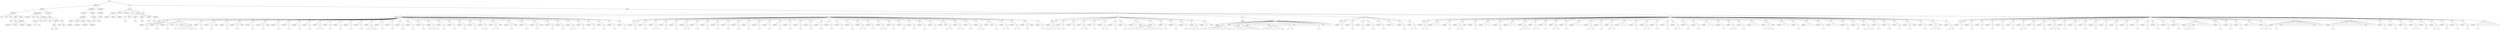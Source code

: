 graph Tree {
	"t0" [label = "TEI"];
	"t1" [label = "teiHeader"];
	"t2" [label = "fileDesc"];
	"t3" [label = "titleStmt"];
	"t4" [label = "title"];
	"t5" [label = "title"];
	"t6" [label = "title"];
	"t7" [label = "author"];
	"t8" [label = "idno"];
	"t9" [label = "idno"];
	"t10" [label = "persName"];
	"t11" [label = "forename"];
	"t12" [label = "surname"];
	"t13" [label = "nameLink"];
	"t14" [label = "surname"];
	"t15" [label = "editor"];
	"t16" [label = "publicationStmt"];
	"t17" [label = "publisher"];
	"t18" [label = "idno"];
	"t19" [label = "idno"];
	"t20" [label = "availability"];
	"t21" [label = "licence"];
	"t22" [label = "ab"];
	"t23" [label = "ref"];
	"t24" [label = "sourceDesc"];
	"t25" [label = "bibl"];
	"t26" [label = "name"];
	"t27" [label = "idno"];
	"t28" [label = "idno"];
	"t29" [label = "availability"];
	"t30" [label = "licence"];
	"t31" [label = "ab"];
	"t32" [label = "ref"];
	"t33" [label = "bibl"];
	"t34" [label = "date"];
	"t35" [label = "idno"];
	"t36" [label = "profileDesc"];
	"t37" [label = "particDesc"];
	"t38" [label = "listPerson"];
	"t39" [label = "person"];
	"t40" [label = "persName"];
	"t41" [label = "person"];
	"t42" [label = "persName"];
	"t43" [label = "person"];
	"t44" [label = "persName"];
	"t45" [label = "person"];
	"t46" [label = "persName"];
	"t47" [label = "textClass"];
	"t48" [label = "keywords"];
	"t49" [label = "term"];
	"t50" [label = "term"];
	"t51" [label = "revisionDesc"];
	"t52" [label = "listChange"];
	"t53" [label = "change"];
	"t54" [label = "text"];
	"t55" [label = "front"];
	"t56" [label = "docTitle"];
	"t57" [label = "titlePart"];
	"t58" [label = "titlePart"];
	"t59" [label = "titlePart"];
	"t60" [label = "docDate"];
	"t61" [label = "docAuthor"];
	"t62" [label = "div"];
	"t63" [label = "div"];
	"t64" [label = "p"];
	"t65" [label = "castList"];
	"t66" [label = "head"];
	"t67" [label = "castItem"];
	"t68" [label = "role"];
	"t69" [label = "castItem"];
	"t70" [label = "role"];
	"t71" [label = "castItem"];
	"t72" [label = "role"];
	"t73" [label = "castItem"];
	"t74" [label = "role"];
	"t75" [label = "note"];
	"t76" [label = "body"];
	"t77" [label = "div"];
	"t78" [label = "head"];
	"t79" [label = "div"];
	"t80" [label = "head"];
	"t81" [label = "sp"];
	"t82" [label = "speaker"];
	"t83" [label = "p"];
	"t84" [label = "s"];
	"t85" [label = "sp"];
	"t86" [label = "speaker"];
	"t87" [label = "p"];
	"t88" [label = "s"];
	"t89" [label = "sp"];
	"t90" [label = "speaker"];
	"t91" [label = "p"];
	"t92" [label = "s"];
	"t93" [label = "stage"];
	"t94" [label = "p"];
	"t95" [label = "s"];
	"t96" [label = "stage"];
	"t97" [label = "p"];
	"t98" [label = "s"];
	"t99" [label = "s"];
	"t100" [label = "s"];
	"t101" [label = "s"];
	"t102" [label = "s"];
	"t103" [label = "stage"];
	"t104" [label = "sp"];
	"t105" [label = "speaker"];
	"t106" [label = "p"];
	"t107" [label = "s"];
	"t108" [label = "sp"];
	"t109" [label = "speaker"];
	"t110" [label = "p"];
	"t111" [label = "s"];
	"t112" [label = "stage"];
	"t113" [label = "sp"];
	"t114" [label = "speaker"];
	"t115" [label = "p"];
	"t116" [label = "s"];
	"t117" [label = "sp"];
	"t118" [label = "speaker"];
	"t119" [label = "p"];
	"t120" [label = "s"];
	"t121" [label = "stage"];
	"t122" [label = "sp"];
	"t123" [label = "speaker"];
	"t124" [label = "p"];
	"t125" [label = "s"];
	"t126" [label = "sp"];
	"t127" [label = "speaker"];
	"t128" [label = "p"];
	"t129" [label = "s"];
	"t130" [label = "stage"];
	"t131" [label = "sp"];
	"t132" [label = "speaker"];
	"t133" [label = "p"];
	"t134" [label = "s"];
	"t135" [label = "sp"];
	"t136" [label = "speaker"];
	"t137" [label = "p"];
	"t138" [label = "s"];
	"t139" [label = "sp"];
	"t140" [label = "speaker"];
	"t141" [label = "p"];
	"t142" [label = "s"];
	"t143" [label = "sp"];
	"t144" [label = "speaker"];
	"t145" [label = "p"];
	"t146" [label = "s"];
	"t147" [label = "sp"];
	"t148" [label = "speaker"];
	"t149" [label = "p"];
	"t150" [label = "s"];
	"t151" [label = "s"];
	"t152" [label = "sp"];
	"t153" [label = "speaker"];
	"t154" [label = "p"];
	"t155" [label = "s"];
	"t156" [label = "sp"];
	"t157" [label = "speaker"];
	"t158" [label = "p"];
	"t159" [label = "s"];
	"t160" [label = "sp"];
	"t161" [label = "speaker"];
	"t162" [label = "p"];
	"t163" [label = "s"];
	"t164" [label = "sp"];
	"t165" [label = "speaker"];
	"t166" [label = "p"];
	"t167" [label = "s"];
	"t168" [label = "sp"];
	"t169" [label = "speaker"];
	"t170" [label = "p"];
	"t171" [label = "s"];
	"t172" [label = "s"];
	"t173" [label = "s"];
	"t174" [label = "sp"];
	"t175" [label = "speaker"];
	"t176" [label = "p"];
	"t177" [label = "s"];
	"t178" [label = "sp"];
	"t179" [label = "speaker"];
	"t180" [label = "p"];
	"t181" [label = "s"];
	"t182" [label = "sp"];
	"t183" [label = "speaker"];
	"t184" [label = "p"];
	"t185" [label = "s"];
	"t186" [label = "sp"];
	"t187" [label = "speaker"];
	"t188" [label = "p"];
	"t189" [label = "s"];
	"t190" [label = "sp"];
	"t191" [label = "speaker"];
	"t192" [label = "p"];
	"t193" [label = "s"];
	"t194" [label = "sp"];
	"t195" [label = "speaker"];
	"t196" [label = "p"];
	"t197" [label = "s"];
	"t198" [label = "s"];
	"t199" [label = "s"];
	"t200" [label = "sp"];
	"t201" [label = "speaker"];
	"t202" [label = "p"];
	"t203" [label = "s"];
	"t204" [label = "sp"];
	"t205" [label = "speaker"];
	"t206" [label = "p"];
	"t207" [label = "s"];
	"t208" [label = "sp"];
	"t209" [label = "speaker"];
	"t210" [label = "p"];
	"t211" [label = "s"];
	"t212" [label = "sp"];
	"t213" [label = "speaker"];
	"t214" [label = "p"];
	"t215" [label = "s"];
	"t216" [label = "sp"];
	"t217" [label = "speaker"];
	"t218" [label = "p"];
	"t219" [label = "s"];
	"t220" [label = "s"];
	"t221" [label = "sp"];
	"t222" [label = "speaker"];
	"t223" [label = "p"];
	"t224" [label = "s"];
	"t225" [label = "s"];
	"t226" [label = "stage"];
	"t227" [label = "sp"];
	"t228" [label = "speaker"];
	"t229" [label = "p"];
	"t230" [label = "s"];
	"t231" [label = "stage"];
	"t232" [label = "sp"];
	"t233" [label = "speaker"];
	"t234" [label = "p"];
	"t235" [label = "s"];
	"t236" [label = "sp"];
	"t237" [label = "speaker"];
	"t238" [label = "p"];
	"t239" [label = "s"];
	"t240" [label = "stage"];
	"t241" [label = "sp"];
	"t242" [label = "speaker"];
	"t243" [label = "p"];
	"t244" [label = "s"];
	"t245" [label = "sp"];
	"t246" [label = "speaker"];
	"t247" [label = "p"];
	"t248" [label = "s"];
	"t249" [label = "sp"];
	"t250" [label = "speaker"];
	"t251" [label = "p"];
	"t252" [label = "s"];
	"t253" [label = "s"];
	"t254" [label = "sp"];
	"t255" [label = "speaker"];
	"t256" [label = "p"];
	"t257" [label = "s"];
	"t258" [label = "sp"];
	"t259" [label = "speaker"];
	"t260" [label = "p"];
	"t261" [label = "s"];
	"t262" [label = "sp"];
	"t263" [label = "speaker"];
	"t264" [label = "p"];
	"t265" [label = "s"];
	"t266" [label = "sp"];
	"t267" [label = "speaker"];
	"t268" [label = "p"];
	"t269" [label = "s"];
	"t270" [label = "sp"];
	"t271" [label = "speaker"];
	"t272" [label = "p"];
	"t273" [label = "s"];
	"t274" [label = "div"];
	"t275" [label = "head"];
	"t276" [label = "sp"];
	"t277" [label = "speaker"];
	"t278" [label = "p"];
	"t279" [label = "s"];
	"t280" [label = "sp"];
	"t281" [label = "speaker"];
	"t282" [label = "p"];
	"t283" [label = "s"];
	"t284" [label = "sp"];
	"t285" [label = "speaker"];
	"t286" [label = "p"];
	"t287" [label = "s"];
	"t288" [label = "s"];
	"t289" [label = "sp"];
	"t290" [label = "speaker"];
	"t291" [label = "p"];
	"t292" [label = "s"];
	"t293" [label = "sp"];
	"t294" [label = "speaker"];
	"t295" [label = "p"];
	"t296" [label = "s"];
	"t297" [label = "sp"];
	"t298" [label = "speaker"];
	"t299" [label = "p"];
	"t300" [label = "s"];
	"t301" [label = "s"];
	"t302" [label = "sp"];
	"t303" [label = "speaker"];
	"t304" [label = "p"];
	"t305" [label = "s"];
	"t306" [label = "sp"];
	"t307" [label = "speaker"];
	"t308" [label = "p"];
	"t309" [label = "s"];
	"t310" [label = "sp"];
	"t311" [label = "speaker"];
	"t312" [label = "p"];
	"t313" [label = "s"];
	"t314" [label = "sp"];
	"t315" [label = "speaker"];
	"t316" [label = "p"];
	"t317" [label = "s"];
	"t318" [label = "sp"];
	"t319" [label = "speaker"];
	"t320" [label = "p"];
	"t321" [label = "s"];
	"t322" [label = "sp"];
	"t323" [label = "speaker"];
	"t324" [label = "p"];
	"t325" [label = "s"];
	"t326" [label = "sp"];
	"t327" [label = "speaker"];
	"t328" [label = "p"];
	"t329" [label = "s"];
	"t330" [label = "sp"];
	"t331" [label = "speaker"];
	"t332" [label = "p"];
	"t333" [label = "s"];
	"t334" [label = "sp"];
	"t335" [label = "speaker"];
	"t336" [label = "p"];
	"t337" [label = "s"];
	"t338" [label = "sp"];
	"t339" [label = "speaker"];
	"t340" [label = "p"];
	"t341" [label = "s"];
	"t342" [label = "sp"];
	"t343" [label = "speaker"];
	"t344" [label = "p"];
	"t345" [label = "s"];
	"t346" [label = "sp"];
	"t347" [label = "speaker"];
	"t348" [label = "p"];
	"t349" [label = "s"];
	"t350" [label = "sp"];
	"t351" [label = "speaker"];
	"t352" [label = "p"];
	"t353" [label = "s"];
	"t354" [label = "sp"];
	"t355" [label = "speaker"];
	"t356" [label = "p"];
	"t357" [label = "s"];
	"t358" [label = "sp"];
	"t359" [label = "speaker"];
	"t360" [label = "p"];
	"t361" [label = "s"];
	"t362" [label = "sp"];
	"t363" [label = "speaker"];
	"t364" [label = "p"];
	"t365" [label = "s"];
	"t366" [label = "sp"];
	"t367" [label = "speaker"];
	"t368" [label = "p"];
	"t369" [label = "s"];
	"t370" [label = "s"];
	"t371" [label = "sp"];
	"t372" [label = "speaker"];
	"t373" [label = "p"];
	"t374" [label = "s"];
	"t375" [label = "sp"];
	"t376" [label = "speaker"];
	"t377" [label = "p"];
	"t378" [label = "s"];
	"t379" [label = "s"];
	"t380" [label = "sp"];
	"t381" [label = "speaker"];
	"t382" [label = "p"];
	"t383" [label = "s"];
	"t384" [label = "sp"];
	"t385" [label = "speaker"];
	"t386" [label = "p"];
	"t387" [label = "s"];
	"t388" [label = "sp"];
	"t389" [label = "speaker"];
	"t390" [label = "p"];
	"t391" [label = "s"];
	"t392" [label = "sp"];
	"t393" [label = "speaker"];
	"t394" [label = "p"];
	"t395" [label = "s"];
	"t396" [label = "sp"];
	"t397" [label = "speaker"];
	"t398" [label = "p"];
	"t399" [label = "s"];
	"t400" [label = "sp"];
	"t401" [label = "speaker"];
	"t402" [label = "note"];
	"t403" [label = "p"];
	"t404" [label = "s"];
	"t405" [label = "s"];
	"t406" [label = "sp"];
	"t407" [label = "speaker"];
	"t408" [label = "p"];
	"t409" [label = "s"];
	"t410" [label = "s"];
	"t411" [label = "sp"];
	"t412" [label = "speaker"];
	"t413" [label = "p"];
	"t414" [label = "s"];
	"t415" [label = "sp"];
	"t416" [label = "speaker"];
	"t417" [label = "p"];
	"t418" [label = "s"];
	"t419" [label = "s"];
	"t420" [label = "sp"];
	"t421" [label = "speaker"];
	"t422" [label = "stage"];
	"t423" [label = "p"];
	"t424" [label = "s"];
	"t425" [label = "sp"];
	"t426" [label = "speaker"];
	"t427" [label = "p"];
	"t428" [label = "s"];
	"t429" [label = "s"];
	"t430" [label = "sp"];
	"t431" [label = "speaker"];
	"t432" [label = "p"];
	"t433" [label = "s"];
	"t434" [label = "s"];
	"t435" [label = "sp"];
	"t436" [label = "speaker"];
	"t437" [label = "p"];
	"t438" [label = "s"];
	"t439" [label = "stage"];
	"t440" [label = "sp"];
	"t441" [label = "speaker"];
	"t442" [label = "p"];
	"t443" [label = "s"];
	"t444" [label = "div"];
	"t445" [label = "head"];
	"t446" [label = "sp"];
	"t447" [label = "speaker"];
	"t448" [label = "p"];
	"t449" [label = "s"];
	"t450" [label = "s"];
	"t451" [label = "s"];
	"t452" [label = "s"];
	"t453" [label = "sp"];
	"t454" [label = "speaker"];
	"t455" [label = "p"];
	"t456" [label = "s"];
	"t457" [label = "sp"];
	"t458" [label = "speaker"];
	"t459" [label = "p"];
	"t460" [label = "s"];
	"t461" [label = "sp"];
	"t462" [label = "speaker"];
	"t463" [label = "p"];
	"t464" [label = "s"];
	"t465" [label = "s"];
	"t466" [label = "sp"];
	"t467" [label = "speaker"];
	"t468" [label = "p"];
	"t469" [label = "s"];
	"t470" [label = "sp"];
	"t471" [label = "speaker"];
	"t472" [label = "p"];
	"t473" [label = "s"];
	"t474" [label = "s"];
	"t475" [label = "sp"];
	"t476" [label = "speaker"];
	"t477" [label = "p"];
	"t478" [label = "s"];
	"t479" [label = "sp"];
	"t480" [label = "speaker"];
	"t481" [label = "p"];
	"t482" [label = "s"];
	"t483" [label = "sp"];
	"t484" [label = "speaker"];
	"t485" [label = "p"];
	"t486" [label = "s"];
	"t487" [label = "stage"];
	"t488" [label = "p"];
	"t489" [label = "s"];
	"t490" [label = "s"];
	"t491" [label = "s"];
	"t492" [label = "s"];
	"t493" [label = "s"];
	"t494" [label = "s"];
	"t495" [label = "s"];
	"t496" [label = "sp"];
	"t497" [label = "speaker"];
	"t498" [label = "p"];
	"t499" [label = "s"];
	"t500" [label = "sp"];
	"t501" [label = "speaker"];
	"t502" [label = "p"];
	"t503" [label = "s"];
	"t504" [label = "sp"];
	"t505" [label = "speaker"];
	"t506" [label = "p"];
	"t507" [label = "s"];
	"t508" [label = "sp"];
	"t509" [label = "speaker"];
	"t510" [label = "p"];
	"t511" [label = "s"];
	"t512" [label = "sp"];
	"t513" [label = "speaker"];
	"t514" [label = "p"];
	"t515" [label = "s"];
	"t516" [label = "s"];
	"t517" [label = "s"];
	"t518" [label = "sp"];
	"t519" [label = "speaker"];
	"t520" [label = "p"];
	"t521" [label = "s"];
	"t522" [label = "stage"];
	"t523" [label = "div"];
	"t524" [label = "head"];
	"t525" [label = "sp"];
	"t526" [label = "speaker"];
	"t527" [label = "p"];
	"t528" [label = "s"];
	"t529" [label = "s"];
	"t530" [label = "s"];
	"t531" [label = "s"];
	"t532" [label = "s"];
	"t533" [label = "s"];
	"t534" [label = "s"];
	"t535" [label = "stage"];
	"t536" [label = "p"];
	"t537" [label = "s"];
	"t538" [label = "s"];
	"t539" [label = "s"];
	"t540" [label = "s"];
	"t541" [label = "stage"];
	"t542" [label = "p"];
	"t543" [label = "s"];
	"t544" [label = "s"];
	"t545" [label = "s"];
	"t546" [label = "stage"];
	"t547" [label = "l"];
	"t548" [label = "l"];
	"t549" [label = "l"];
	"t550" [label = "l"];
	"t551" [label = "stage"];
	"t552" [label = "p"];
	"t553" [label = "s"];
	"t554" [label = "s"];
	"t555" [label = "s"];
	"t556" [label = "s"];
	"t557" [label = "s"];
	"t558" [label = "s"];
	"t559" [label = "l"];
	"t560" [label = "l"];
	"t561" [label = "l"];
	"t562" [label = "p"];
	"t563" [label = "s"];
	"t564" [label = "s"];
	"t565" [label = "stage"];
	"t566" [label = "l"];
	"t567" [label = "l"];
	"t568" [label = "l"];
	"t569" [label = "l"];
	"t570" [label = "l"];
	"t571" [label = "p"];
	"t572" [label = "s"];
	"t573" [label = "stage"];
	"t574" [label = "l"];
	"t575" [label = "l"];
	"t576" [label = "div"];
	"t577" [label = "head"];
	"t578" [label = "sp"];
	"t579" [label = "speaker"];
	"t580" [label = "p"];
	"t581" [label = "s"];
	"t582" [label = "sp"];
	"t583" [label = "speaker"];
	"t584" [label = "p"];
	"t585" [label = "s"];
	"t586" [label = "sp"];
	"t587" [label = "speaker"];
	"t588" [label = "p"];
	"t589" [label = "s"];
	"t590" [label = "sp"];
	"t591" [label = "speaker"];
	"t592" [label = "p"];
	"t593" [label = "s"];
	"t594" [label = "sp"];
	"t595" [label = "speaker"];
	"t596" [label = "p"];
	"t597" [label = "s"];
	"t598" [label = "sp"];
	"t599" [label = "speaker"];
	"t600" [label = "l"];
	"t601" [label = "sp"];
	"t602" [label = "speaker"];
	"t603" [label = "p"];
	"t604" [label = "s"];
	"t605" [label = "sp"];
	"t606" [label = "speaker"];
	"t607" [label = "p"];
	"t608" [label = "s"];
	"t609" [label = "s"];
	"t610" [label = "div"];
	"t611" [label = "head"];
	"t612" [label = "sp"];
	"t613" [label = "speaker"];
	"t614" [label = "p"];
	"t615" [label = "s"];
	"t616" [label = "s"];
	"t617" [label = "sp"];
	"t618" [label = "speaker"];
	"t619" [label = "l"];
	"t620" [label = "l"];
	"t621" [label = "sp"];
	"t622" [label = "speaker"];
	"t623" [label = "p"];
	"t624" [label = "s"];
	"t625" [label = "sp"];
	"t626" [label = "speaker"];
	"t627" [label = "p"];
	"t628" [label = "s"];
	"t629" [label = "s"];
	"t630" [label = "stage"];
	"t631" [label = "sp"];
	"t632" [label = "speaker"];
	"t633" [label = "p"];
	"t634" [label = "s"];
	"t635" [label = "sp"];
	"t636" [label = "speaker"];
	"t637" [label = "l"];
	"t638" [label = "l"];
	"t639" [label = "sp"];
	"t640" [label = "speaker"];
	"t641" [label = "p"];
	"t642" [label = "s"];
	"t643" [label = "sp"];
	"t644" [label = "speaker"];
	"t645" [label = "l"];
	"t646" [label = "l"];
	"t647" [label = "sp"];
	"t648" [label = "speaker"];
	"t649" [label = "p"];
	"t650" [label = "s"];
	"t651" [label = "s"];
	"t652" [label = "s"];
	"t653" [label = "sp"];
	"t654" [label = "speaker"];
	"t655" [label = "p"];
	"t656" [label = "s"];
	"t657" [label = "s"];
	"t658" [label = "sp"];
	"t659" [label = "speaker"];
	"t660" [label = "p"];
	"t661" [label = "s"];
	"t662" [label = "sp"];
	"t663" [label = "speaker"];
	"t664" [label = "p"];
	"t665" [label = "s"];
	"t666" [label = "s"];
	"t667" [label = "sp"];
	"t668" [label = "speaker"];
	"t669" [label = "p"];
	"t670" [label = "s"];
	"t671" [label = "sp"];
	"t672" [label = "speaker"];
	"t673" [label = "l"];
	"t674" [label = "l"];
	"t675" [label = "sp"];
	"t676" [label = "speaker"];
	"t677" [label = "p"];
	"t678" [label = "s"];
	"t679" [label = "s"];
	"t680" [label = "sp"];
	"t681" [label = "speaker"];
	"t682" [label = "p"];
	"t683" [label = "s"];
	"t684" [label = "sp"];
	"t685" [label = "speaker"];
	"t686" [label = "p"];
	"t687" [label = "s"];
	"t688" [label = "s"];
	"t689" [label = "sp"];
	"t690" [label = "speaker"];
	"t691" [label = "l"];
	"t692" [label = "l"];
	"t693" [label = "sp"];
	"t694" [label = "speaker"];
	"t695" [label = "p"];
	"t696" [label = "s"];
	"t697" [label = "sp"];
	"t698" [label = "speaker"];
	"t699" [label = "p"];
	"t700" [label = "s"];
	"t701" [label = "s"];
	"t702" [label = "sp"];
	"t703" [label = "speaker"];
	"t704" [label = "p"];
	"t705" [label = "s"];
	"t706" [label = "sp"];
	"t707" [label = "speaker"];
	"t708" [label = "p"];
	"t709" [label = "s"];
	"t710" [label = "sp"];
	"t711" [label = "speaker"];
	"t712" [label = "p"];
	"t713" [label = "s"];
	"t714" [label = "s"];
	"t715" [label = "sp"];
	"t716" [label = "speaker"];
	"t717" [label = "p"];
	"t718" [label = "s"];
	"t719" [label = "sp"];
	"t720" [label = "speaker"];
	"t721" [label = "p"];
	"t722" [label = "s"];
	"t723" [label = "sp"];
	"t724" [label = "speaker"];
	"t725" [label = "l"];
	"t726" [label = "l"];
	"t727" [label = "sp"];
	"t728" [label = "speaker"];
	"t729" [label = "p"];
	"t730" [label = "s"];
	"t731" [label = "sp"];
	"t732" [label = "speaker"];
	"t733" [label = "p"];
	"t734" [label = "s"];
	"t735" [label = "s"];
	"t736" [label = "sp"];
	"t737" [label = "speaker"];
	"t738" [label = "p"];
	"t739" [label = "s"];
	"t740" [label = "sp"];
	"t741" [label = "speaker"];
	"t742" [label = "l"];
	"t743" [label = "l"];
	"t744" [label = "sp"];
	"t745" [label = "speaker"];
	"t746" [label = "p"];
	"t747" [label = "s"];
	"t748" [label = "s"];
	"t749" [label = "s"];
	"t750" [label = "stage"];
	"t751" [label = "sp"];
	"t752" [label = "speaker"];
	"t753" [label = "l"];
	"t754" [label = "l"];
	"t755" [label = "sp"];
	"t756" [label = "speaker"];
	"t757" [label = "p"];
	"t758" [label = "s"];
	"t759" [label = "sp"];
	"t760" [label = "speaker"];
	"t761" [label = "l"];
	"t762" [label = "l"];
	"t763" [label = "sp"];
	"t764" [label = "speaker"];
	"t765" [label = "p"];
	"t766" [label = "s"];
	"t767" [label = "sp"];
	"t768" [label = "speaker"];
	"t769" [label = "l"];
	"t770" [label = "l"];
	"t771" [label = "sp"];
	"t772" [label = "speaker"];
	"t773" [label = "p"];
	"t774" [label = "s"];
	"t775" [label = "sp"];
	"t776" [label = "speaker"];
	"t777" [label = "p"];
	"t778" [label = "s"];
	"t779" [label = "sp"];
	"t780" [label = "speaker"];
	"t781" [label = "p"];
	"t782" [label = "s"];
	"t783" [label = "s"];
	"t784" [label = "s"];
	"t785" [label = "sp"];
	"t786" [label = "speaker"];
	"t787" [label = "p"];
	"t788" [label = "s"];
	"t789" [label = "sp"];
	"t790" [label = "speaker"];
	"t791" [label = "p"];
	"t792" [label = "s"];
	"t793" [label = "sp"];
	"t794" [label = "speaker"];
	"t795" [label = "p"];
	"t796" [label = "s"];
	"t797" [label = "sp"];
	"t798" [label = "speaker"];
	"t799" [label = "p"];
	"t800" [label = "s"];
	"t801" [label = "stage"];
	"t802" [label = "sp"];
	"t803" [label = "speaker"];
	"t804" [label = "p"];
	"t805" [label = "s"];
	"t806" [label = "sp"];
	"t807" [label = "speaker"];
	"t808" [label = "p"];
	"t809" [label = "s"];
	"t810" [label = "s"];
	"t811" [label = "s"];
	"t812" [label = "stage"];
	"t813" [label = "sp"];
	"t814" [label = "speaker"];
	"t815" [label = "p"];
	"t816" [label = "s"];
	"t817" [label = "s"];
	"t818" [label = "div"];
	"t819" [label = "head"];
	"t820" [label = "sp"];
	"t821" [label = "speaker"];
	"t822" [label = "p"];
	"t823" [label = "s"];
	"t824" [label = "sp"];
	"t825" [label = "speaker"];
	"t826" [label = "p"];
	"t827" [label = "s"];
	"t828" [label = "sp"];
	"t829" [label = "speaker"];
	"t830" [label = "p"];
	"t831" [label = "s"];
	"t832" [label = "sp"];
	"t833" [label = "speaker"];
	"t834" [label = "p"];
	"t835" [label = "s"];
	"t836" [label = "sp"];
	"t837" [label = "speaker"];
	"t838" [label = "p"];
	"t839" [label = "s"];
	"t840" [label = "sp"];
	"t841" [label = "speaker"];
	"t842" [label = "p"];
	"t843" [label = "s"];
	"t844" [label = "sp"];
	"t845" [label = "speaker"];
	"t846" [label = "p"];
	"t847" [label = "s"];
	"t848" [label = "s"];
	"t849" [label = "sp"];
	"t850" [label = "speaker"];
	"t851" [label = "p"];
	"t852" [label = "s"];
	"t853" [label = "sp"];
	"t854" [label = "speaker"];
	"t855" [label = "p"];
	"t856" [label = "s"];
	"t857" [label = "sp"];
	"t858" [label = "speaker"];
	"t859" [label = "p"];
	"t860" [label = "s"];
	"t861" [label = "s"];
	"t862" [label = "s"];
	"t863" [label = "sp"];
	"t864" [label = "speaker"];
	"t865" [label = "p"];
	"t866" [label = "s"];
	"t867" [label = "sp"];
	"t868" [label = "speaker"];
	"t869" [label = "p"];
	"t870" [label = "s"];
	"t871" [label = "sp"];
	"t872" [label = "speaker"];
	"t873" [label = "p"];
	"t874" [label = "s"];
	"t875" [label = "sp"];
	"t876" [label = "speaker"];
	"t877" [label = "p"];
	"t878" [label = "s"];
	"t879" [label = "sp"];
	"t880" [label = "speaker"];
	"t881" [label = "p"];
	"t882" [label = "s"];
	"t883" [label = "sp"];
	"t884" [label = "speaker"];
	"t885" [label = "p"];
	"t886" [label = "s"];
	"t887" [label = "sp"];
	"t888" [label = "speaker"];
	"t889" [label = "p"];
	"t890" [label = "s"];
	"t891" [label = "sp"];
	"t892" [label = "speaker"];
	"t893" [label = "p"];
	"t894" [label = "s"];
	"t895" [label = "sp"];
	"t896" [label = "speaker"];
	"t897" [label = "p"];
	"t898" [label = "s"];
	"t899" [label = "sp"];
	"t900" [label = "speaker"];
	"t901" [label = "p"];
	"t902" [label = "s"];
	"t903" [label = "sp"];
	"t904" [label = "speaker"];
	"t905" [label = "p"];
	"t906" [label = "s"];
	"t907" [label = "sp"];
	"t908" [label = "speaker"];
	"t909" [label = "p"];
	"t910" [label = "s"];
	"t911" [label = "sp"];
	"t912" [label = "speaker"];
	"t913" [label = "p"];
	"t914" [label = "s"];
	"t915" [label = "s"];
	"t916" [label = "s"];
	"t917" [label = "stage"];
	"t918" [label = "l"];
	"t919" [label = "l"];
	"t920" [label = "l"];
	"t921" [label = "l"];
	"t922" [label = "sp"];
	"t923" [label = "speaker"];
	"t924" [label = "p"];
	"t925" [label = "s"];
	"t926" [label = "sp"];
	"t927" [label = "speaker"];
	"t928" [label = "p"];
	"t929" [label = "s"];
	"t930" [label = "sp"];
	"t931" [label = "speaker"];
	"t932" [label = "p"];
	"t933" [label = "s"];
	"t934" [label = "sp"];
	"t935" [label = "speaker"];
	"t936" [label = "l"];
	"t937" [label = "l"];
	"t938" [label = "sp"];
	"t939" [label = "speaker"];
	"t940" [label = "p"];
	"t941" [label = "s"];
	"t942" [label = "s"];
	"t943" [label = "s"];
	"t944" [label = "sp"];
	"t945" [label = "speaker"];
	"t946" [label = "p"];
	"t947" [label = "s"];
	"t948" [label = "stage"];
	"t949" [label = "l"];
	"t950" [label = "l"];
	"t951" [label = "l"];
	"t952" [label = "l"];
	"t953" [label = "l"];
	"t954" [label = "l"];
	"t955" [label = "l"];
	"t956" [label = "stage"];
	"t957" [label = "l"];
	"t958" [label = "l"];
	"t959" [label = "sp"];
	"t960" [label = "speaker"];
	"t961" [label = "p"];
	"t962" [label = "s"];
	"t963" [label = "l"];
	"t964" [label = "l"];
	"t965" [label = "l"];
	"t966" [label = "l"];
	"t967" [label = "l"];
	"t968" [label = "l"];
	"t969" [label = "l"];
	"t970" [label = "stage"];
	"t971" [label = "l"];
	"t972" [label = "l"];
	"t973" [label = "sp"];
	"t974" [label = "speaker"];
	"t975" [label = "p"];
	"t976" [label = "s"];
	"t977" [label = "sp"];
	"t978" [label = "speaker"];
	"t979" [label = "p"];
	"t980" [label = "s"];
	"t981" [label = "sp"];
	"t982" [label = "speaker"];
	"t983" [label = "p"];
	"t984" [label = "s"];
	"t985" [label = "sp"];
	"t986" [label = "speaker"];
	"t987" [label = "p"];
	"t988" [label = "s"];
	"t989" [label = "s"];
	"t990" [label = "sp"];
	"t991" [label = "speaker"];
	"t992" [label = "p"];
	"t993" [label = "s"];
	"t994" [label = "sp"];
	"t995" [label = "speaker"];
	"t996" [label = "p"];
	"t997" [label = "s"];
	"t998" [label = "s"];
	"t999" [label = "sp"];
	"t1000" [label = "speaker"];
	"t1001" [label = "p"];
	"t1002" [label = "s"];
	"t1003" [label = "sp"];
	"t1004" [label = "speaker"];
	"t1005" [label = "p"];
	"t1006" [label = "s"];
	"t1007" [label = "sp"];
	"t1008" [label = "speaker"];
	"t1009" [label = "p"];
	"t1010" [label = "s"];
	"t1011" [label = "sp"];
	"t1012" [label = "speaker"];
	"t1013" [label = "p"];
	"t1014" [label = "s"];
	"t1015" [label = "l"];
	"t1016" [label = "l"];
	"t1017" [label = "l"];
	"t1018" [label = "l"];
	"t1019" [label = "l"];
	"t0" -- "t1";
	"t1" -- "t2";
	"t2" -- "t3";
	"t3" -- "t4";
	"t3" -- "t5";
	"t3" -- "t6";
	"t3" -- "t7";
	"t7" -- "t8";
	"t7" -- "t9";
	"t7" -- "t10";
	"t10" -- "t11";
	"t10" -- "t12";
	"t10" -- "t13";
	"t10" -- "t14";
	"t3" -- "t15";
	"t2" -- "t16";
	"t16" -- "t17";
	"t16" -- "t18";
	"t16" -- "t19";
	"t16" -- "t20";
	"t20" -- "t21";
	"t21" -- "t22";
	"t21" -- "t23";
	"t2" -- "t24";
	"t24" -- "t25";
	"t25" -- "t26";
	"t25" -- "t27";
	"t25" -- "t28";
	"t25" -- "t29";
	"t29" -- "t30";
	"t30" -- "t31";
	"t30" -- "t32";
	"t25" -- "t33";
	"t33" -- "t34";
	"t33" -- "t35";
	"t1" -- "t36";
	"t36" -- "t37";
	"t37" -- "t38";
	"t38" -- "t39";
	"t39" -- "t40";
	"t38" -- "t41";
	"t41" -- "t42";
	"t38" -- "t43";
	"t43" -- "t44";
	"t38" -- "t45";
	"t45" -- "t46";
	"t36" -- "t47";
	"t47" -- "t48";
	"t48" -- "t49";
	"t48" -- "t50";
	"t1" -- "t51";
	"t51" -- "t52";
	"t52" -- "t53";
	"t0" -- "t54";
	"t54" -- "t55";
	"t55" -- "t56";
	"t56" -- "t57";
	"t56" -- "t58";
	"t56" -- "t59";
	"t55" -- "t60";
	"t55" -- "t61";
	"t55" -- "t62";
	"t62" -- "t63";
	"t63" -- "t64";
	"t55" -- "t65";
	"t65" -- "t66";
	"t65" -- "t67";
	"t67" -- "t68";
	"t65" -- "t69";
	"t69" -- "t70";
	"t65" -- "t71";
	"t71" -- "t72";
	"t65" -- "t73";
	"t73" -- "t74";
	"t55" -- "t75";
	"t54" -- "t76";
	"t76" -- "t77";
	"t77" -- "t78";
	"t77" -- "t79";
	"t79" -- "t80";
	"t79" -- "t81";
	"t81" -- "t82";
	"t81" -- "t83";
	"t83" -- "t84";
	"t79" -- "t85";
	"t85" -- "t86";
	"t85" -- "t87";
	"t87" -- "t88";
	"t79" -- "t89";
	"t89" -- "t90";
	"t89" -- "t91";
	"t91" -- "t92";
	"t89" -- "t93";
	"t89" -- "t94";
	"t94" -- "t95";
	"t89" -- "t96";
	"t89" -- "t97";
	"t97" -- "t98";
	"t97" -- "t99";
	"t97" -- "t100";
	"t97" -- "t101";
	"t97" -- "t102";
	"t89" -- "t103";
	"t79" -- "t104";
	"t104" -- "t105";
	"t104" -- "t106";
	"t106" -- "t107";
	"t79" -- "t108";
	"t108" -- "t109";
	"t108" -- "t110";
	"t110" -- "t111";
	"t108" -- "t112";
	"t79" -- "t113";
	"t113" -- "t114";
	"t113" -- "t115";
	"t115" -- "t116";
	"t79" -- "t117";
	"t117" -- "t118";
	"t117" -- "t119";
	"t119" -- "t120";
	"t117" -- "t121";
	"t79" -- "t122";
	"t122" -- "t123";
	"t122" -- "t124";
	"t124" -- "t125";
	"t79" -- "t126";
	"t126" -- "t127";
	"t126" -- "t128";
	"t128" -- "t129";
	"t126" -- "t130";
	"t79" -- "t131";
	"t131" -- "t132";
	"t131" -- "t133";
	"t133" -- "t134";
	"t79" -- "t135";
	"t135" -- "t136";
	"t135" -- "t137";
	"t137" -- "t138";
	"t79" -- "t139";
	"t139" -- "t140";
	"t139" -- "t141";
	"t141" -- "t142";
	"t79" -- "t143";
	"t143" -- "t144";
	"t143" -- "t145";
	"t145" -- "t146";
	"t79" -- "t147";
	"t147" -- "t148";
	"t147" -- "t149";
	"t149" -- "t150";
	"t149" -- "t151";
	"t79" -- "t152";
	"t152" -- "t153";
	"t152" -- "t154";
	"t154" -- "t155";
	"t79" -- "t156";
	"t156" -- "t157";
	"t156" -- "t158";
	"t158" -- "t159";
	"t79" -- "t160";
	"t160" -- "t161";
	"t160" -- "t162";
	"t162" -- "t163";
	"t79" -- "t164";
	"t164" -- "t165";
	"t164" -- "t166";
	"t166" -- "t167";
	"t79" -- "t168";
	"t168" -- "t169";
	"t168" -- "t170";
	"t170" -- "t171";
	"t170" -- "t172";
	"t170" -- "t173";
	"t79" -- "t174";
	"t174" -- "t175";
	"t174" -- "t176";
	"t176" -- "t177";
	"t79" -- "t178";
	"t178" -- "t179";
	"t178" -- "t180";
	"t180" -- "t181";
	"t79" -- "t182";
	"t182" -- "t183";
	"t182" -- "t184";
	"t184" -- "t185";
	"t79" -- "t186";
	"t186" -- "t187";
	"t186" -- "t188";
	"t188" -- "t189";
	"t79" -- "t190";
	"t190" -- "t191";
	"t190" -- "t192";
	"t192" -- "t193";
	"t79" -- "t194";
	"t194" -- "t195";
	"t194" -- "t196";
	"t196" -- "t197";
	"t196" -- "t198";
	"t196" -- "t199";
	"t79" -- "t200";
	"t200" -- "t201";
	"t200" -- "t202";
	"t202" -- "t203";
	"t79" -- "t204";
	"t204" -- "t205";
	"t204" -- "t206";
	"t206" -- "t207";
	"t79" -- "t208";
	"t208" -- "t209";
	"t208" -- "t210";
	"t210" -- "t211";
	"t79" -- "t212";
	"t212" -- "t213";
	"t212" -- "t214";
	"t214" -- "t215";
	"t79" -- "t216";
	"t216" -- "t217";
	"t216" -- "t218";
	"t218" -- "t219";
	"t218" -- "t220";
	"t79" -- "t221";
	"t221" -- "t222";
	"t221" -- "t223";
	"t223" -- "t224";
	"t223" -- "t225";
	"t221" -- "t226";
	"t79" -- "t227";
	"t227" -- "t228";
	"t227" -- "t229";
	"t229" -- "t230";
	"t227" -- "t231";
	"t79" -- "t232";
	"t232" -- "t233";
	"t232" -- "t234";
	"t234" -- "t235";
	"t79" -- "t236";
	"t236" -- "t237";
	"t236" -- "t238";
	"t238" -- "t239";
	"t236" -- "t240";
	"t79" -- "t241";
	"t241" -- "t242";
	"t241" -- "t243";
	"t243" -- "t244";
	"t79" -- "t245";
	"t245" -- "t246";
	"t245" -- "t247";
	"t247" -- "t248";
	"t79" -- "t249";
	"t249" -- "t250";
	"t249" -- "t251";
	"t251" -- "t252";
	"t251" -- "t253";
	"t79" -- "t254";
	"t254" -- "t255";
	"t254" -- "t256";
	"t256" -- "t257";
	"t79" -- "t258";
	"t258" -- "t259";
	"t258" -- "t260";
	"t260" -- "t261";
	"t79" -- "t262";
	"t262" -- "t263";
	"t262" -- "t264";
	"t264" -- "t265";
	"t79" -- "t266";
	"t266" -- "t267";
	"t266" -- "t268";
	"t268" -- "t269";
	"t79" -- "t270";
	"t270" -- "t271";
	"t270" -- "t272";
	"t272" -- "t273";
	"t77" -- "t274";
	"t274" -- "t275";
	"t274" -- "t276";
	"t276" -- "t277";
	"t276" -- "t278";
	"t278" -- "t279";
	"t274" -- "t280";
	"t280" -- "t281";
	"t280" -- "t282";
	"t282" -- "t283";
	"t274" -- "t284";
	"t284" -- "t285";
	"t284" -- "t286";
	"t286" -- "t287";
	"t286" -- "t288";
	"t274" -- "t289";
	"t289" -- "t290";
	"t289" -- "t291";
	"t291" -- "t292";
	"t274" -- "t293";
	"t293" -- "t294";
	"t293" -- "t295";
	"t295" -- "t296";
	"t274" -- "t297";
	"t297" -- "t298";
	"t297" -- "t299";
	"t299" -- "t300";
	"t299" -- "t301";
	"t274" -- "t302";
	"t302" -- "t303";
	"t302" -- "t304";
	"t304" -- "t305";
	"t274" -- "t306";
	"t306" -- "t307";
	"t306" -- "t308";
	"t308" -- "t309";
	"t274" -- "t310";
	"t310" -- "t311";
	"t310" -- "t312";
	"t312" -- "t313";
	"t274" -- "t314";
	"t314" -- "t315";
	"t314" -- "t316";
	"t316" -- "t317";
	"t274" -- "t318";
	"t318" -- "t319";
	"t318" -- "t320";
	"t320" -- "t321";
	"t274" -- "t322";
	"t322" -- "t323";
	"t322" -- "t324";
	"t324" -- "t325";
	"t274" -- "t326";
	"t326" -- "t327";
	"t326" -- "t328";
	"t328" -- "t329";
	"t274" -- "t330";
	"t330" -- "t331";
	"t330" -- "t332";
	"t332" -- "t333";
	"t274" -- "t334";
	"t334" -- "t335";
	"t334" -- "t336";
	"t336" -- "t337";
	"t274" -- "t338";
	"t338" -- "t339";
	"t338" -- "t340";
	"t340" -- "t341";
	"t274" -- "t342";
	"t342" -- "t343";
	"t342" -- "t344";
	"t344" -- "t345";
	"t274" -- "t346";
	"t346" -- "t347";
	"t346" -- "t348";
	"t348" -- "t349";
	"t274" -- "t350";
	"t350" -- "t351";
	"t350" -- "t352";
	"t352" -- "t353";
	"t274" -- "t354";
	"t354" -- "t355";
	"t354" -- "t356";
	"t356" -- "t357";
	"t274" -- "t358";
	"t358" -- "t359";
	"t358" -- "t360";
	"t360" -- "t361";
	"t274" -- "t362";
	"t362" -- "t363";
	"t362" -- "t364";
	"t364" -- "t365";
	"t274" -- "t366";
	"t366" -- "t367";
	"t366" -- "t368";
	"t368" -- "t369";
	"t368" -- "t370";
	"t274" -- "t371";
	"t371" -- "t372";
	"t371" -- "t373";
	"t373" -- "t374";
	"t274" -- "t375";
	"t375" -- "t376";
	"t375" -- "t377";
	"t377" -- "t378";
	"t377" -- "t379";
	"t274" -- "t380";
	"t380" -- "t381";
	"t380" -- "t382";
	"t382" -- "t383";
	"t274" -- "t384";
	"t384" -- "t385";
	"t384" -- "t386";
	"t386" -- "t387";
	"t274" -- "t388";
	"t388" -- "t389";
	"t388" -- "t390";
	"t390" -- "t391";
	"t274" -- "t392";
	"t392" -- "t393";
	"t392" -- "t394";
	"t394" -- "t395";
	"t274" -- "t396";
	"t396" -- "t397";
	"t396" -- "t398";
	"t398" -- "t399";
	"t274" -- "t400";
	"t400" -- "t401";
	"t400" -- "t402";
	"t400" -- "t403";
	"t403" -- "t404";
	"t403" -- "t405";
	"t274" -- "t406";
	"t406" -- "t407";
	"t406" -- "t408";
	"t408" -- "t409";
	"t408" -- "t410";
	"t274" -- "t411";
	"t411" -- "t412";
	"t411" -- "t413";
	"t413" -- "t414";
	"t274" -- "t415";
	"t415" -- "t416";
	"t415" -- "t417";
	"t417" -- "t418";
	"t417" -- "t419";
	"t274" -- "t420";
	"t420" -- "t421";
	"t420" -- "t422";
	"t420" -- "t423";
	"t423" -- "t424";
	"t274" -- "t425";
	"t425" -- "t426";
	"t425" -- "t427";
	"t427" -- "t428";
	"t427" -- "t429";
	"t274" -- "t430";
	"t430" -- "t431";
	"t430" -- "t432";
	"t432" -- "t433";
	"t432" -- "t434";
	"t274" -- "t435";
	"t435" -- "t436";
	"t435" -- "t437";
	"t437" -- "t438";
	"t435" -- "t439";
	"t274" -- "t440";
	"t440" -- "t441";
	"t440" -- "t442";
	"t442" -- "t443";
	"t77" -- "t444";
	"t444" -- "t445";
	"t444" -- "t446";
	"t446" -- "t447";
	"t446" -- "t448";
	"t448" -- "t449";
	"t448" -- "t450";
	"t448" -- "t451";
	"t448" -- "t452";
	"t444" -- "t453";
	"t453" -- "t454";
	"t453" -- "t455";
	"t455" -- "t456";
	"t444" -- "t457";
	"t457" -- "t458";
	"t457" -- "t459";
	"t459" -- "t460";
	"t444" -- "t461";
	"t461" -- "t462";
	"t461" -- "t463";
	"t463" -- "t464";
	"t463" -- "t465";
	"t444" -- "t466";
	"t466" -- "t467";
	"t466" -- "t468";
	"t468" -- "t469";
	"t444" -- "t470";
	"t470" -- "t471";
	"t470" -- "t472";
	"t472" -- "t473";
	"t472" -- "t474";
	"t444" -- "t475";
	"t475" -- "t476";
	"t475" -- "t477";
	"t477" -- "t478";
	"t444" -- "t479";
	"t479" -- "t480";
	"t479" -- "t481";
	"t481" -- "t482";
	"t444" -- "t483";
	"t483" -- "t484";
	"t483" -- "t485";
	"t485" -- "t486";
	"t483" -- "t487";
	"t483" -- "t488";
	"t488" -- "t489";
	"t488" -- "t490";
	"t488" -- "t491";
	"t488" -- "t492";
	"t488" -- "t493";
	"t488" -- "t494";
	"t488" -- "t495";
	"t444" -- "t496";
	"t496" -- "t497";
	"t496" -- "t498";
	"t498" -- "t499";
	"t444" -- "t500";
	"t500" -- "t501";
	"t500" -- "t502";
	"t502" -- "t503";
	"t444" -- "t504";
	"t504" -- "t505";
	"t504" -- "t506";
	"t506" -- "t507";
	"t444" -- "t508";
	"t508" -- "t509";
	"t508" -- "t510";
	"t510" -- "t511";
	"t444" -- "t512";
	"t512" -- "t513";
	"t512" -- "t514";
	"t514" -- "t515";
	"t514" -- "t516";
	"t514" -- "t517";
	"t444" -- "t518";
	"t518" -- "t519";
	"t518" -- "t520";
	"t520" -- "t521";
	"t518" -- "t522";
	"t77" -- "t523";
	"t523" -- "t524";
	"t523" -- "t525";
	"t525" -- "t526";
	"t525" -- "t527";
	"t527" -- "t528";
	"t527" -- "t529";
	"t527" -- "t530";
	"t527" -- "t531";
	"t527" -- "t532";
	"t527" -- "t533";
	"t527" -- "t534";
	"t525" -- "t535";
	"t525" -- "t536";
	"t536" -- "t537";
	"t536" -- "t538";
	"t536" -- "t539";
	"t536" -- "t540";
	"t525" -- "t541";
	"t525" -- "t542";
	"t542" -- "t543";
	"t542" -- "t544";
	"t542" -- "t545";
	"t525" -- "t546";
	"t525" -- "t547";
	"t525" -- "t548";
	"t525" -- "t549";
	"t525" -- "t550";
	"t525" -- "t551";
	"t525" -- "t552";
	"t552" -- "t553";
	"t552" -- "t554";
	"t552" -- "t555";
	"t552" -- "t556";
	"t552" -- "t557";
	"t552" -- "t558";
	"t525" -- "t559";
	"t525" -- "t560";
	"t525" -- "t561";
	"t525" -- "t562";
	"t562" -- "t563";
	"t562" -- "t564";
	"t525" -- "t565";
	"t525" -- "t566";
	"t525" -- "t567";
	"t525" -- "t568";
	"t525" -- "t569";
	"t525" -- "t570";
	"t525" -- "t571";
	"t571" -- "t572";
	"t525" -- "t573";
	"t525" -- "t574";
	"t525" -- "t575";
	"t77" -- "t576";
	"t576" -- "t577";
	"t576" -- "t578";
	"t578" -- "t579";
	"t578" -- "t580";
	"t580" -- "t581";
	"t576" -- "t582";
	"t582" -- "t583";
	"t582" -- "t584";
	"t584" -- "t585";
	"t576" -- "t586";
	"t586" -- "t587";
	"t586" -- "t588";
	"t588" -- "t589";
	"t576" -- "t590";
	"t590" -- "t591";
	"t590" -- "t592";
	"t592" -- "t593";
	"t576" -- "t594";
	"t594" -- "t595";
	"t594" -- "t596";
	"t596" -- "t597";
	"t576" -- "t598";
	"t598" -- "t599";
	"t598" -- "t600";
	"t576" -- "t601";
	"t601" -- "t602";
	"t601" -- "t603";
	"t603" -- "t604";
	"t576" -- "t605";
	"t605" -- "t606";
	"t605" -- "t607";
	"t607" -- "t608";
	"t607" -- "t609";
	"t77" -- "t610";
	"t610" -- "t611";
	"t610" -- "t612";
	"t612" -- "t613";
	"t612" -- "t614";
	"t614" -- "t615";
	"t614" -- "t616";
	"t610" -- "t617";
	"t617" -- "t618";
	"t617" -- "t619";
	"t617" -- "t620";
	"t610" -- "t621";
	"t621" -- "t622";
	"t621" -- "t623";
	"t623" -- "t624";
	"t610" -- "t625";
	"t625" -- "t626";
	"t625" -- "t627";
	"t627" -- "t628";
	"t627" -- "t629";
	"t625" -- "t630";
	"t610" -- "t631";
	"t631" -- "t632";
	"t631" -- "t633";
	"t633" -- "t634";
	"t610" -- "t635";
	"t635" -- "t636";
	"t635" -- "t637";
	"t635" -- "t638";
	"t610" -- "t639";
	"t639" -- "t640";
	"t639" -- "t641";
	"t641" -- "t642";
	"t610" -- "t643";
	"t643" -- "t644";
	"t643" -- "t645";
	"t643" -- "t646";
	"t610" -- "t647";
	"t647" -- "t648";
	"t647" -- "t649";
	"t649" -- "t650";
	"t649" -- "t651";
	"t649" -- "t652";
	"t610" -- "t653";
	"t653" -- "t654";
	"t653" -- "t655";
	"t655" -- "t656";
	"t655" -- "t657";
	"t610" -- "t658";
	"t658" -- "t659";
	"t658" -- "t660";
	"t660" -- "t661";
	"t610" -- "t662";
	"t662" -- "t663";
	"t662" -- "t664";
	"t664" -- "t665";
	"t664" -- "t666";
	"t610" -- "t667";
	"t667" -- "t668";
	"t667" -- "t669";
	"t669" -- "t670";
	"t610" -- "t671";
	"t671" -- "t672";
	"t671" -- "t673";
	"t671" -- "t674";
	"t610" -- "t675";
	"t675" -- "t676";
	"t675" -- "t677";
	"t677" -- "t678";
	"t677" -- "t679";
	"t610" -- "t680";
	"t680" -- "t681";
	"t680" -- "t682";
	"t682" -- "t683";
	"t610" -- "t684";
	"t684" -- "t685";
	"t684" -- "t686";
	"t686" -- "t687";
	"t686" -- "t688";
	"t610" -- "t689";
	"t689" -- "t690";
	"t689" -- "t691";
	"t689" -- "t692";
	"t610" -- "t693";
	"t693" -- "t694";
	"t693" -- "t695";
	"t695" -- "t696";
	"t610" -- "t697";
	"t697" -- "t698";
	"t697" -- "t699";
	"t699" -- "t700";
	"t699" -- "t701";
	"t610" -- "t702";
	"t702" -- "t703";
	"t702" -- "t704";
	"t704" -- "t705";
	"t610" -- "t706";
	"t706" -- "t707";
	"t706" -- "t708";
	"t708" -- "t709";
	"t610" -- "t710";
	"t710" -- "t711";
	"t710" -- "t712";
	"t712" -- "t713";
	"t712" -- "t714";
	"t610" -- "t715";
	"t715" -- "t716";
	"t715" -- "t717";
	"t717" -- "t718";
	"t610" -- "t719";
	"t719" -- "t720";
	"t719" -- "t721";
	"t721" -- "t722";
	"t610" -- "t723";
	"t723" -- "t724";
	"t723" -- "t725";
	"t723" -- "t726";
	"t610" -- "t727";
	"t727" -- "t728";
	"t727" -- "t729";
	"t729" -- "t730";
	"t610" -- "t731";
	"t731" -- "t732";
	"t731" -- "t733";
	"t733" -- "t734";
	"t733" -- "t735";
	"t610" -- "t736";
	"t736" -- "t737";
	"t736" -- "t738";
	"t738" -- "t739";
	"t610" -- "t740";
	"t740" -- "t741";
	"t740" -- "t742";
	"t740" -- "t743";
	"t610" -- "t744";
	"t744" -- "t745";
	"t744" -- "t746";
	"t746" -- "t747";
	"t746" -- "t748";
	"t746" -- "t749";
	"t744" -- "t750";
	"t610" -- "t751";
	"t751" -- "t752";
	"t751" -- "t753";
	"t751" -- "t754";
	"t610" -- "t755";
	"t755" -- "t756";
	"t755" -- "t757";
	"t757" -- "t758";
	"t610" -- "t759";
	"t759" -- "t760";
	"t759" -- "t761";
	"t759" -- "t762";
	"t610" -- "t763";
	"t763" -- "t764";
	"t763" -- "t765";
	"t765" -- "t766";
	"t610" -- "t767";
	"t767" -- "t768";
	"t767" -- "t769";
	"t767" -- "t770";
	"t610" -- "t771";
	"t771" -- "t772";
	"t771" -- "t773";
	"t773" -- "t774";
	"t610" -- "t775";
	"t775" -- "t776";
	"t775" -- "t777";
	"t777" -- "t778";
	"t610" -- "t779";
	"t779" -- "t780";
	"t779" -- "t781";
	"t781" -- "t782";
	"t781" -- "t783";
	"t781" -- "t784";
	"t610" -- "t785";
	"t785" -- "t786";
	"t785" -- "t787";
	"t787" -- "t788";
	"t610" -- "t789";
	"t789" -- "t790";
	"t789" -- "t791";
	"t791" -- "t792";
	"t610" -- "t793";
	"t793" -- "t794";
	"t793" -- "t795";
	"t795" -- "t796";
	"t610" -- "t797";
	"t797" -- "t798";
	"t797" -- "t799";
	"t799" -- "t800";
	"t797" -- "t801";
	"t610" -- "t802";
	"t802" -- "t803";
	"t802" -- "t804";
	"t804" -- "t805";
	"t610" -- "t806";
	"t806" -- "t807";
	"t806" -- "t808";
	"t808" -- "t809";
	"t808" -- "t810";
	"t808" -- "t811";
	"t806" -- "t812";
	"t610" -- "t813";
	"t813" -- "t814";
	"t813" -- "t815";
	"t815" -- "t816";
	"t815" -- "t817";
	"t77" -- "t818";
	"t818" -- "t819";
	"t818" -- "t820";
	"t820" -- "t821";
	"t820" -- "t822";
	"t822" -- "t823";
	"t818" -- "t824";
	"t824" -- "t825";
	"t824" -- "t826";
	"t826" -- "t827";
	"t818" -- "t828";
	"t828" -- "t829";
	"t828" -- "t830";
	"t830" -- "t831";
	"t818" -- "t832";
	"t832" -- "t833";
	"t832" -- "t834";
	"t834" -- "t835";
	"t818" -- "t836";
	"t836" -- "t837";
	"t836" -- "t838";
	"t838" -- "t839";
	"t818" -- "t840";
	"t840" -- "t841";
	"t840" -- "t842";
	"t842" -- "t843";
	"t818" -- "t844";
	"t844" -- "t845";
	"t844" -- "t846";
	"t846" -- "t847";
	"t846" -- "t848";
	"t818" -- "t849";
	"t849" -- "t850";
	"t849" -- "t851";
	"t851" -- "t852";
	"t818" -- "t853";
	"t853" -- "t854";
	"t853" -- "t855";
	"t855" -- "t856";
	"t818" -- "t857";
	"t857" -- "t858";
	"t857" -- "t859";
	"t859" -- "t860";
	"t859" -- "t861";
	"t859" -- "t862";
	"t818" -- "t863";
	"t863" -- "t864";
	"t863" -- "t865";
	"t865" -- "t866";
	"t818" -- "t867";
	"t867" -- "t868";
	"t867" -- "t869";
	"t869" -- "t870";
	"t818" -- "t871";
	"t871" -- "t872";
	"t871" -- "t873";
	"t873" -- "t874";
	"t818" -- "t875";
	"t875" -- "t876";
	"t875" -- "t877";
	"t877" -- "t878";
	"t818" -- "t879";
	"t879" -- "t880";
	"t879" -- "t881";
	"t881" -- "t882";
	"t818" -- "t883";
	"t883" -- "t884";
	"t883" -- "t885";
	"t885" -- "t886";
	"t818" -- "t887";
	"t887" -- "t888";
	"t887" -- "t889";
	"t889" -- "t890";
	"t818" -- "t891";
	"t891" -- "t892";
	"t891" -- "t893";
	"t893" -- "t894";
	"t818" -- "t895";
	"t895" -- "t896";
	"t895" -- "t897";
	"t897" -- "t898";
	"t818" -- "t899";
	"t899" -- "t900";
	"t899" -- "t901";
	"t901" -- "t902";
	"t818" -- "t903";
	"t903" -- "t904";
	"t903" -- "t905";
	"t905" -- "t906";
	"t818" -- "t907";
	"t907" -- "t908";
	"t907" -- "t909";
	"t909" -- "t910";
	"t818" -- "t911";
	"t911" -- "t912";
	"t911" -- "t913";
	"t913" -- "t914";
	"t913" -- "t915";
	"t913" -- "t916";
	"t911" -- "t917";
	"t911" -- "t918";
	"t911" -- "t919";
	"t911" -- "t920";
	"t911" -- "t921";
	"t818" -- "t922";
	"t922" -- "t923";
	"t922" -- "t924";
	"t924" -- "t925";
	"t818" -- "t926";
	"t926" -- "t927";
	"t926" -- "t928";
	"t928" -- "t929";
	"t818" -- "t930";
	"t930" -- "t931";
	"t930" -- "t932";
	"t932" -- "t933";
	"t818" -- "t934";
	"t934" -- "t935";
	"t934" -- "t936";
	"t934" -- "t937";
	"t818" -- "t938";
	"t938" -- "t939";
	"t938" -- "t940";
	"t940" -- "t941";
	"t940" -- "t942";
	"t940" -- "t943";
	"t818" -- "t944";
	"t944" -- "t945";
	"t944" -- "t946";
	"t946" -- "t947";
	"t944" -- "t948";
	"t944" -- "t949";
	"t944" -- "t950";
	"t944" -- "t951";
	"t944" -- "t952";
	"t944" -- "t953";
	"t944" -- "t954";
	"t944" -- "t955";
	"t944" -- "t956";
	"t944" -- "t957";
	"t944" -- "t958";
	"t818" -- "t959";
	"t959" -- "t960";
	"t959" -- "t961";
	"t961" -- "t962";
	"t959" -- "t963";
	"t959" -- "t964";
	"t959" -- "t965";
	"t959" -- "t966";
	"t959" -- "t967";
	"t959" -- "t968";
	"t959" -- "t969";
	"t959" -- "t970";
	"t959" -- "t971";
	"t959" -- "t972";
	"t818" -- "t973";
	"t973" -- "t974";
	"t973" -- "t975";
	"t975" -- "t976";
	"t818" -- "t977";
	"t977" -- "t978";
	"t977" -- "t979";
	"t979" -- "t980";
	"t818" -- "t981";
	"t981" -- "t982";
	"t981" -- "t983";
	"t983" -- "t984";
	"t818" -- "t985";
	"t985" -- "t986";
	"t985" -- "t987";
	"t987" -- "t988";
	"t987" -- "t989";
	"t818" -- "t990";
	"t990" -- "t991";
	"t990" -- "t992";
	"t992" -- "t993";
	"t818" -- "t994";
	"t994" -- "t995";
	"t994" -- "t996";
	"t996" -- "t997";
	"t996" -- "t998";
	"t818" -- "t999";
	"t999" -- "t1000";
	"t999" -- "t1001";
	"t1001" -- "t1002";
	"t818" -- "t1003";
	"t1003" -- "t1004";
	"t1003" -- "t1005";
	"t1005" -- "t1006";
	"t818" -- "t1007";
	"t1007" -- "t1008";
	"t1007" -- "t1009";
	"t1009" -- "t1010";
	"t818" -- "t1011";
	"t1011" -- "t1012";
	"t1011" -- "t1013";
	"t1013" -- "t1014";
	"t1011" -- "t1015";
	"t1011" -- "t1016";
	"t1011" -- "t1017";
	"t1011" -- "t1018";
	"t1011" -- "t1019";
}
